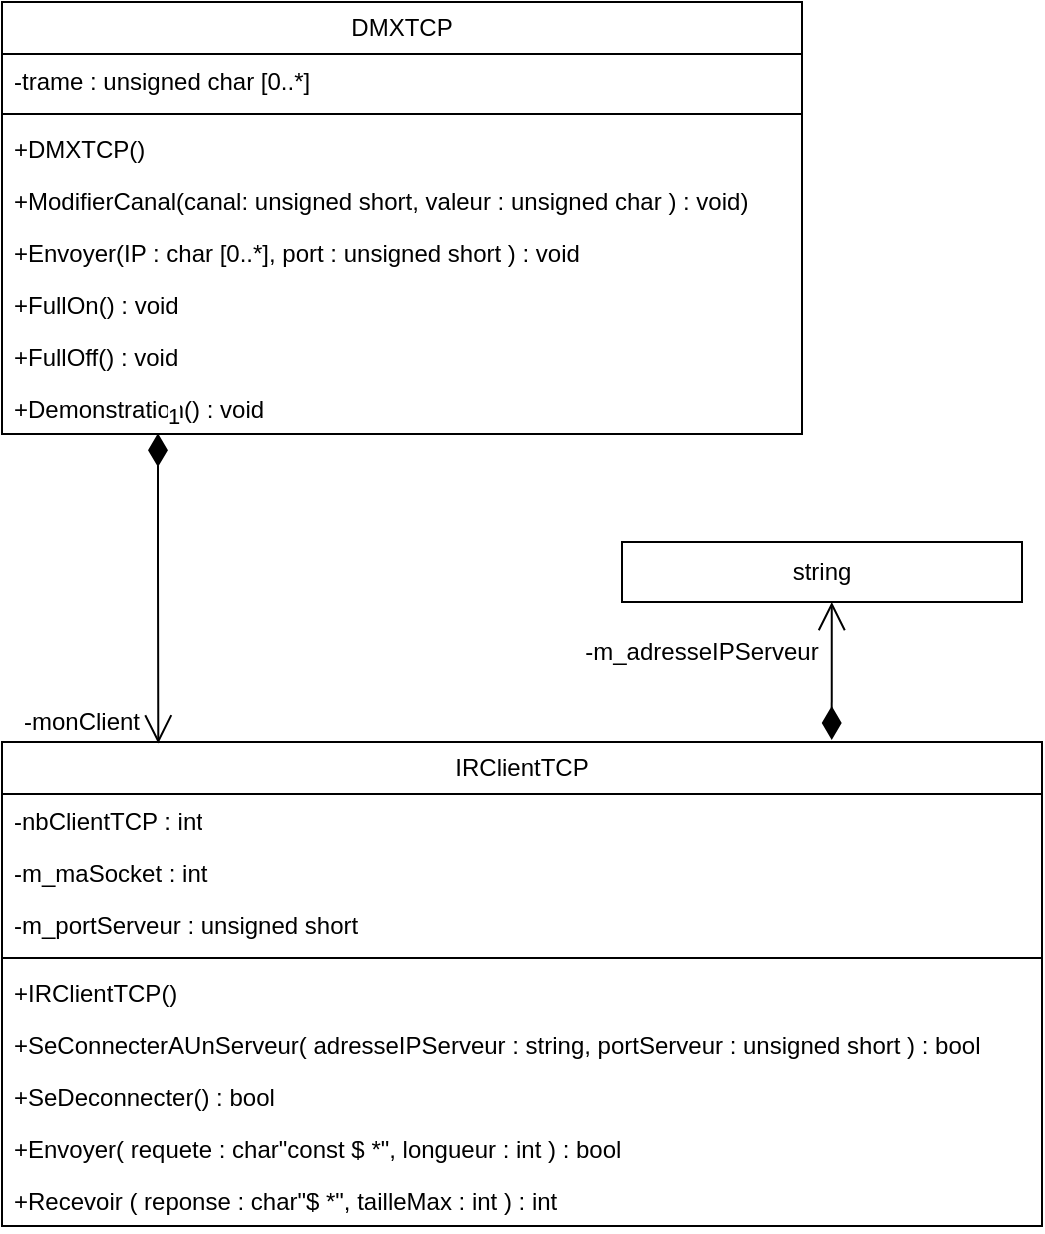 <mxfile version="24.3.0" type="device">
  <diagram id="C5RBs43oDa-KdzZeNtuy" name="Page-1">
    <mxGraphModel dx="1205" dy="690" grid="1" gridSize="10" guides="1" tooltips="1" connect="1" arrows="1" fold="1" page="1" pageScale="1" pageWidth="1169" pageHeight="827" math="0" shadow="0">
      <root>
        <mxCell id="WIyWlLk6GJQsqaUBKTNV-0" />
        <mxCell id="WIyWlLk6GJQsqaUBKTNV-1" parent="WIyWlLk6GJQsqaUBKTNV-0" />
        <mxCell id="5RizgXnkCKZxEkCJOkkX-17" value="DMXTCP" style="swimlane;fontStyle=0;childLayout=stackLayout;horizontal=1;startSize=26;fillColor=none;horizontalStack=0;resizeParent=1;resizeParentMax=0;resizeLast=0;collapsible=1;marginBottom=0;whiteSpace=wrap;html=1;" vertex="1" parent="WIyWlLk6GJQsqaUBKTNV-1">
          <mxGeometry x="70" y="60" width="400" height="216" as="geometry" />
        </mxCell>
        <mxCell id="5RizgXnkCKZxEkCJOkkX-29" value="-trame : unsigned char [0..*]" style="text;strokeColor=none;fillColor=none;align=left;verticalAlign=top;spacingLeft=4;spacingRight=4;overflow=hidden;rotatable=0;points=[[0,0.5],[1,0.5]];portConstraint=eastwest;whiteSpace=wrap;html=1;" vertex="1" parent="5RizgXnkCKZxEkCJOkkX-17">
          <mxGeometry y="26" width="400" height="26" as="geometry" />
        </mxCell>
        <mxCell id="5RizgXnkCKZxEkCJOkkX-30" value="" style="line;html=1;strokeWidth=1;align=left;verticalAlign=middle;spacingTop=-1;spacingLeft=3;spacingRight=3;rotatable=0;labelPosition=right;points=[];portConstraint=eastwest;" vertex="1" parent="5RizgXnkCKZxEkCJOkkX-17">
          <mxGeometry y="52" width="400" height="8" as="geometry" />
        </mxCell>
        <mxCell id="5RizgXnkCKZxEkCJOkkX-18" value="+DMXTCP()" style="text;strokeColor=none;fillColor=none;align=left;verticalAlign=top;spacingLeft=4;spacingRight=4;overflow=hidden;rotatable=0;points=[[0,0.5],[1,0.5]];portConstraint=eastwest;whiteSpace=wrap;html=1;" vertex="1" parent="5RizgXnkCKZxEkCJOkkX-17">
          <mxGeometry y="60" width="400" height="26" as="geometry" />
        </mxCell>
        <mxCell id="5RizgXnkCKZxEkCJOkkX-19" value="+ModifierCanal(canal: unsigned short, valeur : unsigned char ) : void)" style="text;strokeColor=none;fillColor=none;align=left;verticalAlign=top;spacingLeft=4;spacingRight=4;overflow=hidden;rotatable=0;points=[[0,0.5],[1,0.5]];portConstraint=eastwest;whiteSpace=wrap;html=1;" vertex="1" parent="5RizgXnkCKZxEkCJOkkX-17">
          <mxGeometry y="86" width="400" height="26" as="geometry" />
        </mxCell>
        <mxCell id="5RizgXnkCKZxEkCJOkkX-20" value="+Envoyer(IP : char [0..*], port : unsigned short ) : void" style="text;strokeColor=none;fillColor=none;align=left;verticalAlign=top;spacingLeft=4;spacingRight=4;overflow=hidden;rotatable=0;points=[[0,0.5],[1,0.5]];portConstraint=eastwest;whiteSpace=wrap;html=1;" vertex="1" parent="5RizgXnkCKZxEkCJOkkX-17">
          <mxGeometry y="112" width="400" height="26" as="geometry" />
        </mxCell>
        <mxCell id="5RizgXnkCKZxEkCJOkkX-21" value="+FullOn() : void" style="text;strokeColor=none;fillColor=none;align=left;verticalAlign=top;spacingLeft=4;spacingRight=4;overflow=hidden;rotatable=0;points=[[0,0.5],[1,0.5]];portConstraint=eastwest;whiteSpace=wrap;html=1;" vertex="1" parent="5RizgXnkCKZxEkCJOkkX-17">
          <mxGeometry y="138" width="400" height="26" as="geometry" />
        </mxCell>
        <mxCell id="5RizgXnkCKZxEkCJOkkX-22" value="+FullOff() : void" style="text;strokeColor=none;fillColor=none;align=left;verticalAlign=top;spacingLeft=4;spacingRight=4;overflow=hidden;rotatable=0;points=[[0,0.5],[1,0.5]];portConstraint=eastwest;whiteSpace=wrap;html=1;" vertex="1" parent="5RizgXnkCKZxEkCJOkkX-17">
          <mxGeometry y="164" width="400" height="26" as="geometry" />
        </mxCell>
        <mxCell id="5RizgXnkCKZxEkCJOkkX-24" value="+Demonstration() : void" style="text;strokeColor=none;fillColor=none;align=left;verticalAlign=top;spacingLeft=4;spacingRight=4;overflow=hidden;rotatable=0;points=[[0,0.5],[1,0.5]];portConstraint=eastwest;whiteSpace=wrap;html=1;" vertex="1" parent="5RizgXnkCKZxEkCJOkkX-17">
          <mxGeometry y="190" width="400" height="26" as="geometry" />
        </mxCell>
        <mxCell id="5RizgXnkCKZxEkCJOkkX-25" value="IRClientTCP" style="swimlane;fontStyle=0;childLayout=stackLayout;horizontal=1;startSize=26;fillColor=none;horizontalStack=0;resizeParent=1;resizeParentMax=0;resizeLast=0;collapsible=1;marginBottom=0;whiteSpace=wrap;html=1;" vertex="1" parent="WIyWlLk6GJQsqaUBKTNV-1">
          <mxGeometry x="70" y="430" width="520" height="242" as="geometry" />
        </mxCell>
        <mxCell id="5RizgXnkCKZxEkCJOkkX-26" value="-nbClientTCP : int" style="text;strokeColor=none;fillColor=none;align=left;verticalAlign=top;spacingLeft=4;spacingRight=4;overflow=hidden;rotatable=0;points=[[0,0.5],[1,0.5]];portConstraint=eastwest;whiteSpace=wrap;html=1;" vertex="1" parent="5RizgXnkCKZxEkCJOkkX-25">
          <mxGeometry y="26" width="520" height="26" as="geometry" />
        </mxCell>
        <mxCell id="5RizgXnkCKZxEkCJOkkX-27" value="-m_maSocket : int" style="text;strokeColor=none;fillColor=none;align=left;verticalAlign=top;spacingLeft=4;spacingRight=4;overflow=hidden;rotatable=0;points=[[0,0.5],[1,0.5]];portConstraint=eastwest;whiteSpace=wrap;html=1;" vertex="1" parent="5RizgXnkCKZxEkCJOkkX-25">
          <mxGeometry y="52" width="520" height="26" as="geometry" />
        </mxCell>
        <mxCell id="5RizgXnkCKZxEkCJOkkX-28" value="-m_portServeur : unsigned short" style="text;strokeColor=none;fillColor=none;align=left;verticalAlign=top;spacingLeft=4;spacingRight=4;overflow=hidden;rotatable=0;points=[[0,0.5],[1,0.5]];portConstraint=eastwest;whiteSpace=wrap;html=1;" vertex="1" parent="5RizgXnkCKZxEkCJOkkX-25">
          <mxGeometry y="78" width="520" height="26" as="geometry" />
        </mxCell>
        <mxCell id="5RizgXnkCKZxEkCJOkkX-36" value="" style="line;html=1;strokeWidth=1;align=left;verticalAlign=middle;spacingTop=-1;spacingLeft=3;spacingRight=3;rotatable=0;labelPosition=right;points=[];portConstraint=eastwest;" vertex="1" parent="5RizgXnkCKZxEkCJOkkX-25">
          <mxGeometry y="104" width="520" height="8" as="geometry" />
        </mxCell>
        <mxCell id="5RizgXnkCKZxEkCJOkkX-31" value="+IRClientTCP()" style="text;strokeColor=none;fillColor=none;align=left;verticalAlign=top;spacingLeft=4;spacingRight=4;overflow=hidden;rotatable=0;points=[[0,0.5],[1,0.5]];portConstraint=eastwest;whiteSpace=wrap;html=1;" vertex="1" parent="5RizgXnkCKZxEkCJOkkX-25">
          <mxGeometry y="112" width="520" height="26" as="geometry" />
        </mxCell>
        <mxCell id="5RizgXnkCKZxEkCJOkkX-32" value="+SeConnecterAUnServeur( adresseIPServeur : string, portServeur : unsigned short ) : bool" style="text;strokeColor=none;fillColor=none;align=left;verticalAlign=top;spacingLeft=4;spacingRight=4;overflow=hidden;rotatable=0;points=[[0,0.5],[1,0.5]];portConstraint=eastwest;whiteSpace=wrap;html=1;" vertex="1" parent="5RizgXnkCKZxEkCJOkkX-25">
          <mxGeometry y="138" width="520" height="26" as="geometry" />
        </mxCell>
        <mxCell id="5RizgXnkCKZxEkCJOkkX-33" value="+SeDeconnecter() : bool" style="text;strokeColor=none;fillColor=none;align=left;verticalAlign=top;spacingLeft=4;spacingRight=4;overflow=hidden;rotatable=0;points=[[0,0.5],[1,0.5]];portConstraint=eastwest;whiteSpace=wrap;html=1;" vertex="1" parent="5RizgXnkCKZxEkCJOkkX-25">
          <mxGeometry y="164" width="520" height="26" as="geometry" />
        </mxCell>
        <mxCell id="5RizgXnkCKZxEkCJOkkX-34" value="+Envoyer( requete : char&quot;const $ *&quot;, longueur : int ) : bool" style="text;strokeColor=none;fillColor=none;align=left;verticalAlign=top;spacingLeft=4;spacingRight=4;overflow=hidden;rotatable=0;points=[[0,0.5],[1,0.5]];portConstraint=eastwest;whiteSpace=wrap;html=1;" vertex="1" parent="5RizgXnkCKZxEkCJOkkX-25">
          <mxGeometry y="190" width="520" height="26" as="geometry" />
        </mxCell>
        <mxCell id="5RizgXnkCKZxEkCJOkkX-35" value="+Recevoir ( reponse : char&quot;$ *&quot;, tailleMax : int ) : int" style="text;strokeColor=none;fillColor=none;align=left;verticalAlign=top;spacingLeft=4;spacingRight=4;overflow=hidden;rotatable=0;points=[[0,0.5],[1,0.5]];portConstraint=eastwest;whiteSpace=wrap;html=1;" vertex="1" parent="5RizgXnkCKZxEkCJOkkX-25">
          <mxGeometry y="216" width="520" height="26" as="geometry" />
        </mxCell>
        <mxCell id="5RizgXnkCKZxEkCJOkkX-46" value="string" style="html=1;whiteSpace=wrap;" vertex="1" parent="WIyWlLk6GJQsqaUBKTNV-1">
          <mxGeometry x="380" y="330" width="200" height="30" as="geometry" />
        </mxCell>
        <mxCell id="5RizgXnkCKZxEkCJOkkX-50" value="1" style="endArrow=open;html=1;endSize=12;startArrow=diamondThin;startSize=14;startFill=1;edgeStyle=orthogonalEdgeStyle;align=left;verticalAlign=bottom;rounded=0;exitX=0.195;exitY=0.984;exitDx=0;exitDy=0;exitPerimeter=0;entryX=0.977;entryY=0.857;entryDx=0;entryDy=0;entryPerimeter=0;" edge="1" parent="WIyWlLk6GJQsqaUBKTNV-1" source="5RizgXnkCKZxEkCJOkkX-24" target="5RizgXnkCKZxEkCJOkkX-51">
          <mxGeometry x="-1" y="3" relative="1" as="geometry">
            <mxPoint x="100" y="360" as="sourcePoint" />
            <mxPoint x="260" y="360" as="targetPoint" />
          </mxGeometry>
        </mxCell>
        <mxCell id="5RizgXnkCKZxEkCJOkkX-51" value="-monClient" style="text;html=1;align=center;verticalAlign=middle;whiteSpace=wrap;rounded=0;" vertex="1" parent="WIyWlLk6GJQsqaUBKTNV-1">
          <mxGeometry x="70" y="405" width="80" height="30" as="geometry" />
        </mxCell>
        <mxCell id="5RizgXnkCKZxEkCJOkkX-52" value="-m_adresseIPServeur" style="text;html=1;align=center;verticalAlign=middle;whiteSpace=wrap;rounded=0;" vertex="1" parent="WIyWlLk6GJQsqaUBKTNV-1">
          <mxGeometry x="360" y="370" width="120" height="30" as="geometry" />
        </mxCell>
        <mxCell id="5RizgXnkCKZxEkCJOkkX-53" value="" style="endArrow=open;html=1;endSize=12;startArrow=diamondThin;startSize=14;startFill=1;edgeStyle=orthogonalEdgeStyle;align=left;verticalAlign=bottom;rounded=0;exitX=0.813;exitY=-0.004;exitDx=0;exitDy=0;exitPerimeter=0;entryX=0.541;entryY=1;entryDx=0;entryDy=0;entryPerimeter=0;" edge="1" parent="WIyWlLk6GJQsqaUBKTNV-1">
          <mxGeometry x="-1" y="3" relative="1" as="geometry">
            <mxPoint x="484.86" y="429.032" as="sourcePoint" />
            <mxPoint x="484.89" y="360" as="targetPoint" />
          </mxGeometry>
        </mxCell>
      </root>
    </mxGraphModel>
  </diagram>
</mxfile>

